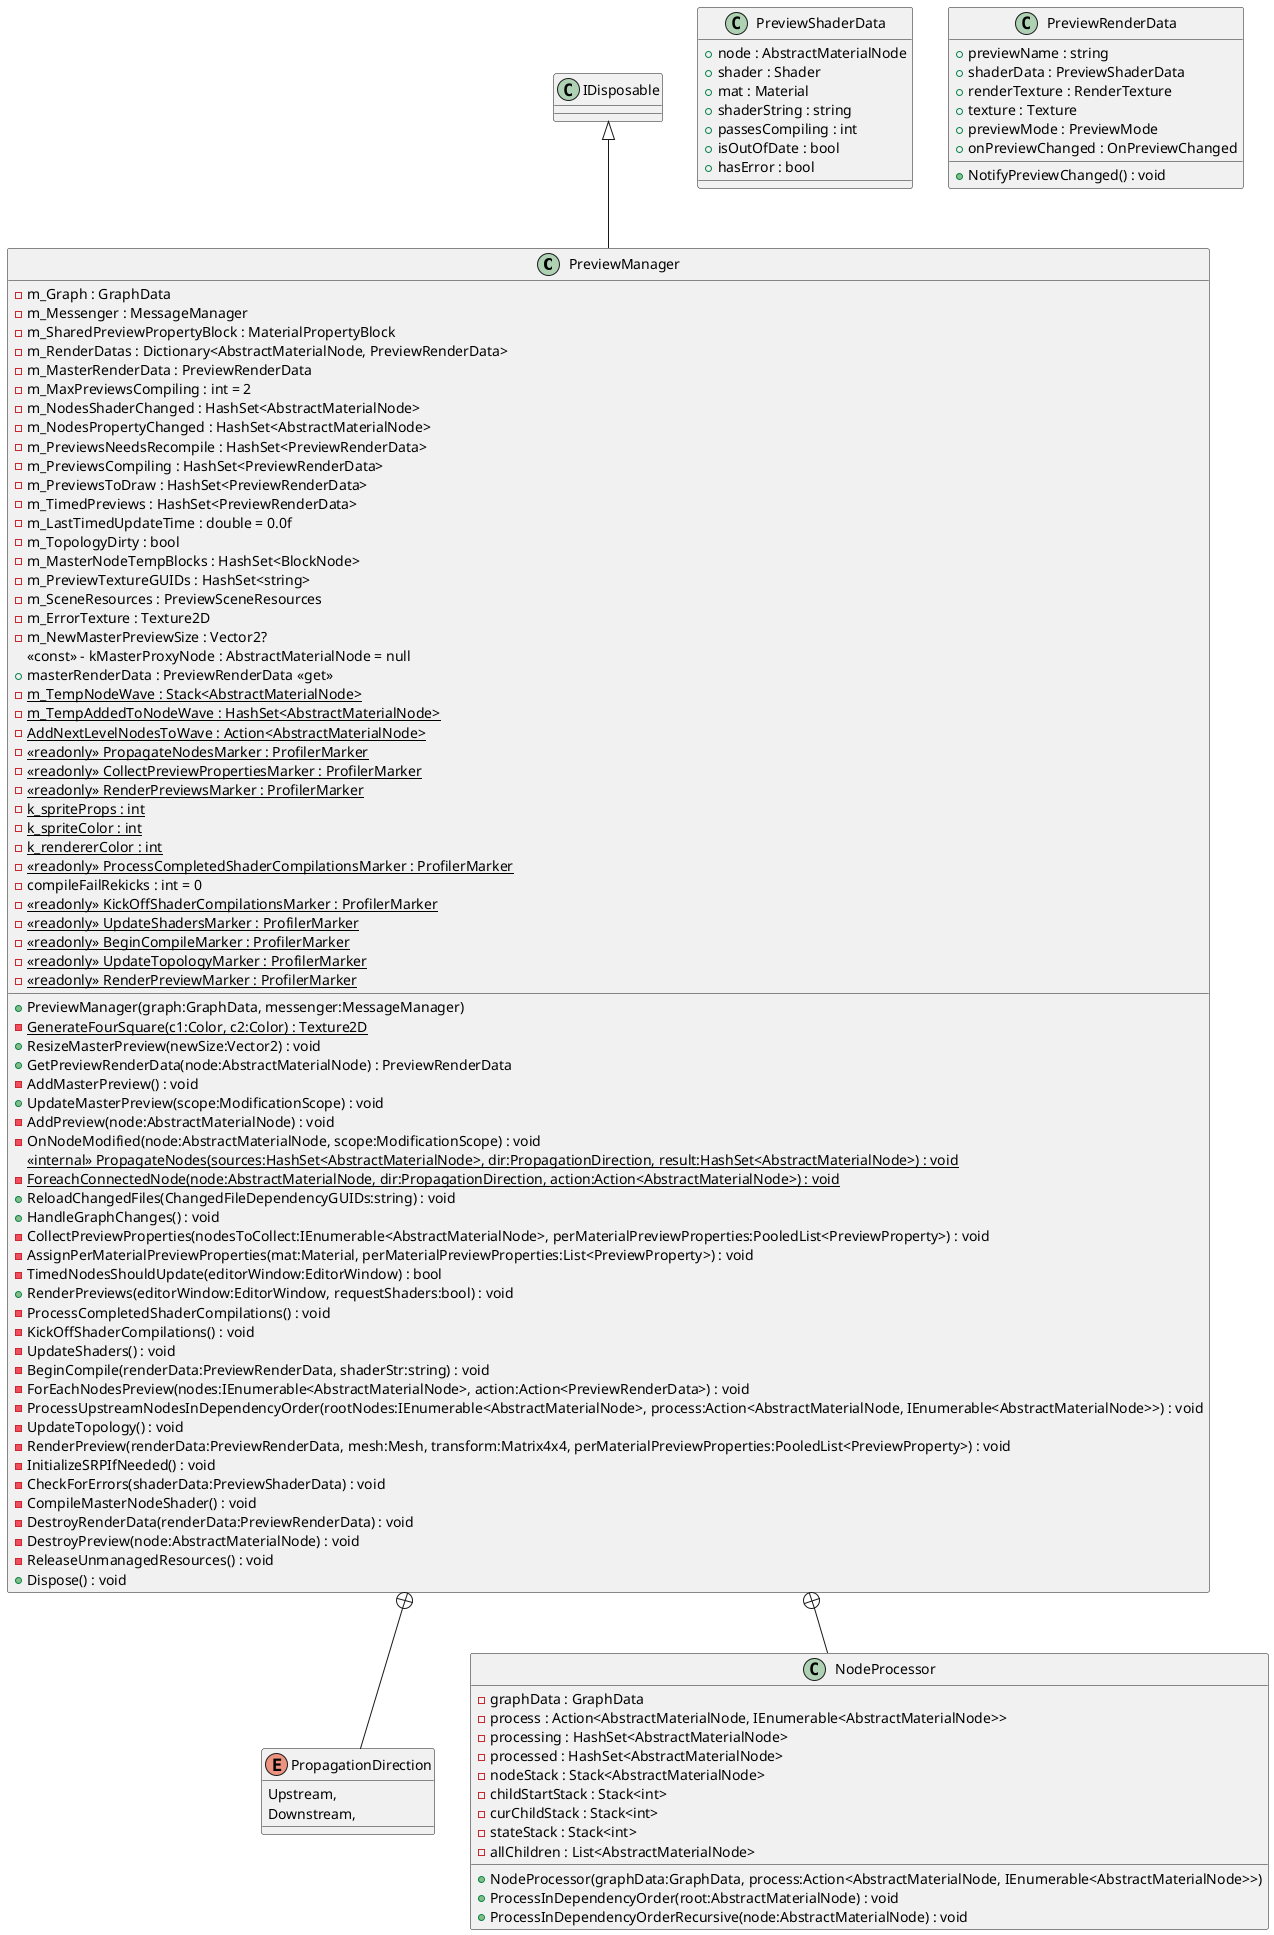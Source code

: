@startuml
class PreviewManager {
    - m_Graph : GraphData
    - m_Messenger : MessageManager
    - m_SharedPreviewPropertyBlock : MaterialPropertyBlock
    - m_RenderDatas : Dictionary<AbstractMaterialNode, PreviewRenderData>
    - m_MasterRenderData : PreviewRenderData
    - m_MaxPreviewsCompiling : int = 2
    - m_NodesShaderChanged : HashSet<AbstractMaterialNode>
    - m_NodesPropertyChanged : HashSet<AbstractMaterialNode>
    - m_PreviewsNeedsRecompile : HashSet<PreviewRenderData>
    - m_PreviewsCompiling : HashSet<PreviewRenderData>
    - m_PreviewsToDraw : HashSet<PreviewRenderData>
    - m_TimedPreviews : HashSet<PreviewRenderData>
    - m_LastTimedUpdateTime : double = 0.0f
    - m_TopologyDirty : bool
    - m_MasterNodeTempBlocks : HashSet<BlockNode>
    - m_PreviewTextureGUIDs : HashSet<string>
    - m_SceneResources : PreviewSceneResources
    - m_ErrorTexture : Texture2D
    - m_NewMasterPreviewSize : Vector2?
    <<const>> - kMasterProxyNode : AbstractMaterialNode = null
    + masterRenderData : PreviewRenderData <<get>>
    + PreviewManager(graph:GraphData, messenger:MessageManager)
    {static} - GenerateFourSquare(c1:Color, c2:Color) : Texture2D
    + ResizeMasterPreview(newSize:Vector2) : void
    + GetPreviewRenderData(node:AbstractMaterialNode) : PreviewRenderData
    - AddMasterPreview() : void
    + UpdateMasterPreview(scope:ModificationScope) : void
    - AddPreview(node:AbstractMaterialNode) : void
    - OnNodeModified(node:AbstractMaterialNode, scope:ModificationScope) : void
    {static} - m_TempNodeWave : Stack<AbstractMaterialNode>
    {static} - m_TempAddedToNodeWave : HashSet<AbstractMaterialNode>
    {static} - AddNextLevelNodesToWave : Action<AbstractMaterialNode>
    - {static} <<readonly>> PropagateNodesMarker : ProfilerMarker
    <<internal>> {static} PropagateNodes(sources:HashSet<AbstractMaterialNode>, dir:PropagationDirection, result:HashSet<AbstractMaterialNode>) : void
    {static} - ForeachConnectedNode(node:AbstractMaterialNode, dir:PropagationDirection, action:Action<AbstractMaterialNode>) : void
    + ReloadChangedFiles(ChangedFileDependencyGUIDs:string) : void
    + HandleGraphChanges() : void
    - {static} <<readonly>> CollectPreviewPropertiesMarker : ProfilerMarker
    - CollectPreviewProperties(nodesToCollect:IEnumerable<AbstractMaterialNode>, perMaterialPreviewProperties:PooledList<PreviewProperty>) : void
    - AssignPerMaterialPreviewProperties(mat:Material, perMaterialPreviewProperties:List<PreviewProperty>) : void
    - TimedNodesShouldUpdate(editorWindow:EditorWindow) : bool
    - {static} <<readonly>> RenderPreviewsMarker : ProfilerMarker
    - {static} k_spriteProps : int
    - {static} k_spriteColor : int
    - {static} k_rendererColor : int
    + RenderPreviews(editorWindow:EditorWindow, requestShaders:bool) : void
    - {static} <<readonly>> ProcessCompletedShaderCompilationsMarker : ProfilerMarker
    - compileFailRekicks : int = 0
    - ProcessCompletedShaderCompilations() : void
    - {static} <<readonly>> KickOffShaderCompilationsMarker : ProfilerMarker
    - KickOffShaderCompilations() : void
    - {static} <<readonly>> UpdateShadersMarker : ProfilerMarker
    - UpdateShaders() : void
    - {static} <<readonly>> BeginCompileMarker : ProfilerMarker
    - BeginCompile(renderData:PreviewRenderData, shaderStr:string) : void
    - ForEachNodesPreview(nodes:IEnumerable<AbstractMaterialNode>, action:Action<PreviewRenderData>) : void
    - ProcessUpstreamNodesInDependencyOrder(rootNodes:IEnumerable<AbstractMaterialNode>, process:Action<AbstractMaterialNode, IEnumerable<AbstractMaterialNode>>) : void
    - {static} <<readonly>> UpdateTopologyMarker : ProfilerMarker
    - UpdateTopology() : void
    - {static} <<readonly>> RenderPreviewMarker : ProfilerMarker
    - RenderPreview(renderData:PreviewRenderData, mesh:Mesh, transform:Matrix4x4, perMaterialPreviewProperties:PooledList<PreviewProperty>) : void
    - InitializeSRPIfNeeded() : void
    - CheckForErrors(shaderData:PreviewShaderData) : void
    - CompileMasterNodeShader() : void
    - DestroyRenderData(renderData:PreviewRenderData) : void
    - DestroyPreview(node:AbstractMaterialNode) : void
    - ReleaseUnmanagedResources() : void
    + Dispose() : void
}
class PreviewShaderData {
    + node : AbstractMaterialNode
    + shader : Shader
    + mat : Material
    + shaderString : string
    + passesCompiling : int
    + isOutOfDate : bool
    + hasError : bool
}
class PreviewRenderData {
    + previewName : string
    + shaderData : PreviewShaderData
    + renderTexture : RenderTexture
    + texture : Texture
    + previewMode : PreviewMode
    + onPreviewChanged : OnPreviewChanged
    + NotifyPreviewChanged() : void
}
enum PropagationDirection {
    Upstream,
    Downstream,
}
class NodeProcessor {
    - graphData : GraphData
    - process : Action<AbstractMaterialNode, IEnumerable<AbstractMaterialNode>>
    - processing : HashSet<AbstractMaterialNode>
    - processed : HashSet<AbstractMaterialNode>
    - nodeStack : Stack<AbstractMaterialNode>
    - childStartStack : Stack<int>
    - curChildStack : Stack<int>
    - stateStack : Stack<int>
    - allChildren : List<AbstractMaterialNode>
    + NodeProcessor(graphData:GraphData, process:Action<AbstractMaterialNode, IEnumerable<AbstractMaterialNode>>)
    + ProcessInDependencyOrder(root:AbstractMaterialNode) : void
    + ProcessInDependencyOrderRecursive(node:AbstractMaterialNode) : void
}
IDisposable <|-- PreviewManager
PreviewManager +-- PropagationDirection
PreviewManager +-- NodeProcessor
@enduml
